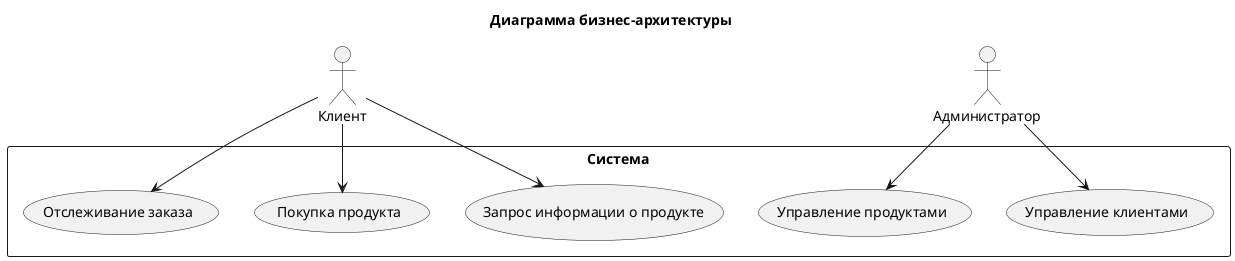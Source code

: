 @startuml
title Диаграмма бизнес-архитектуры

actor Клиент
actor Администратор

rectangle Система {
  usecase "Запрос информации о продукте" as UC1
  usecase "Покупка продукта" as UC2
  usecase "Отслеживание заказа" as UC3
  usecase "Управление продуктами" as UC4
  usecase "Управление клиентами" as UC5
}

Клиент --> UC1
Клиент --> UC2
Клиент --> UC3
Администратор --> UC4
Администратор --> UC5

@enduml
